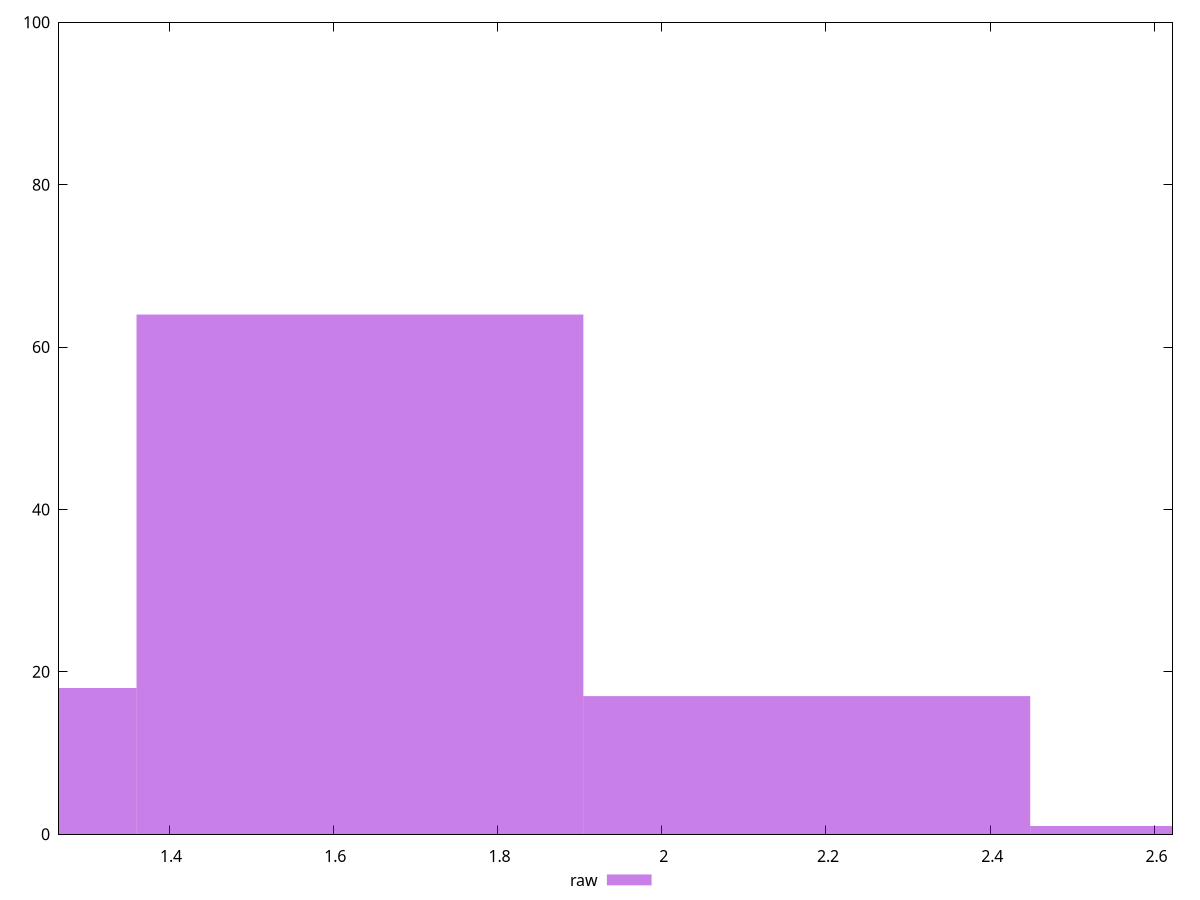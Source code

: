 reset

$raw <<EOF
1.6324863019200753 64
1.0883242012800503 18
2.1766484025601005 17
2.7208105032001257 1
EOF

set key outside below
set boxwidth 0.5441621006400251
set xrange [1.266:2.622]
set yrange [0:100]
set style fill transparent solid 0.5 noborder
set terminal svg size 640, 490 enhanced background rgb 'white'
set output "report_00007_2020-12-11T15:55:29.892Z/server-response-time/samples/pages+cached+noexternal+nofonts/raw/histogram.svg"

plot $raw title "raw" with boxes

reset
